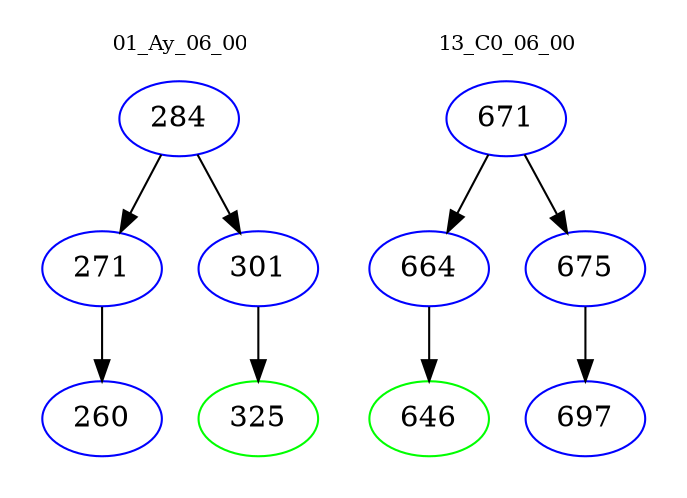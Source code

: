 digraph{
subgraph cluster_0 {
color = white
label = "01_Ay_06_00";
fontsize=10;
T0_284 [label="284", color="blue"]
T0_284 -> T0_271 [color="black"]
T0_271 [label="271", color="blue"]
T0_271 -> T0_260 [color="black"]
T0_260 [label="260", color="blue"]
T0_284 -> T0_301 [color="black"]
T0_301 [label="301", color="blue"]
T0_301 -> T0_325 [color="black"]
T0_325 [label="325", color="green"]
}
subgraph cluster_1 {
color = white
label = "13_C0_06_00";
fontsize=10;
T1_671 [label="671", color="blue"]
T1_671 -> T1_664 [color="black"]
T1_664 [label="664", color="blue"]
T1_664 -> T1_646 [color="black"]
T1_646 [label="646", color="green"]
T1_671 -> T1_675 [color="black"]
T1_675 [label="675", color="blue"]
T1_675 -> T1_697 [color="black"]
T1_697 [label="697", color="blue"]
}
}
